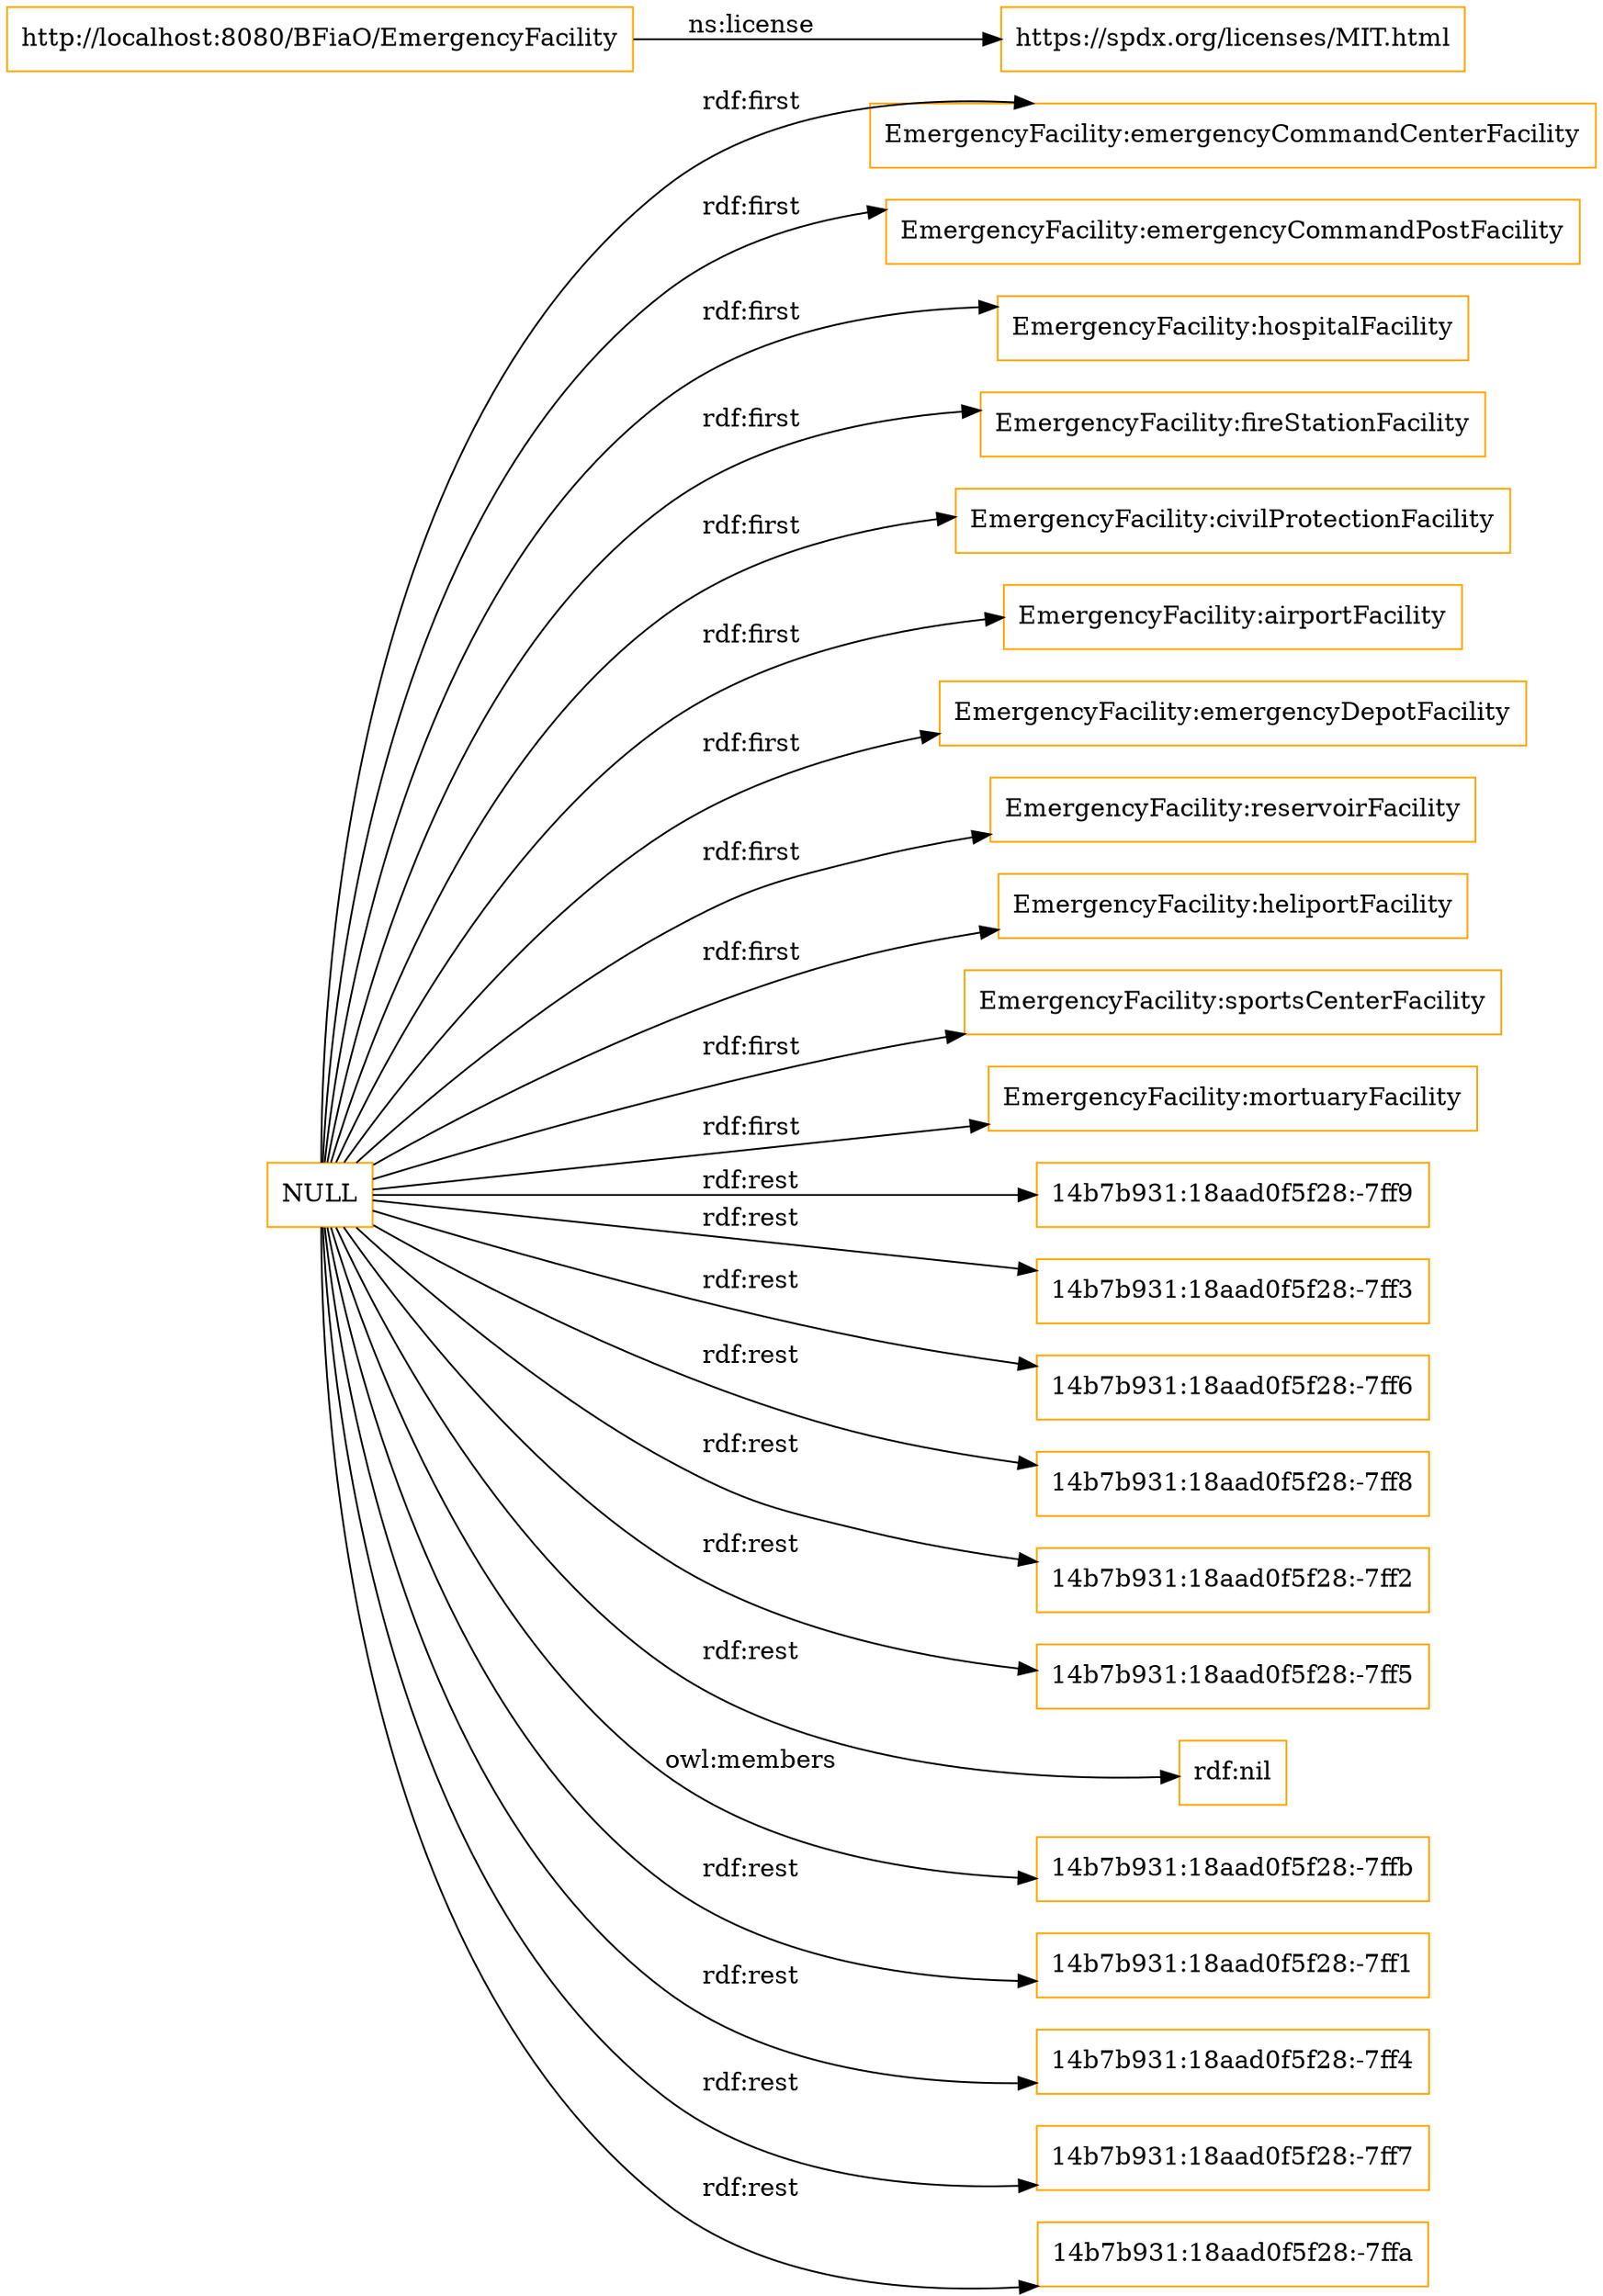 digraph ar2dtool_diagram { 
rankdir=LR;
size="1501"
node [shape = rectangle, color="orange"]; "EmergencyFacility:emergencyCommandCenterFacility" "EmergencyFacility:emergencyCommandPostFacility" "EmergencyFacility:hospitalFacility" "EmergencyFacility:fireStationFacility" "EmergencyFacility:civilProtectionFacility" "EmergencyFacility:airportFacility" "EmergencyFacility:emergencyDepotFacility" "EmergencyFacility:reservoirFacility" "EmergencyFacility:heliportFacility" "EmergencyFacility:sportsCenterFacility" "EmergencyFacility:mortuaryFacility" ; /*classes style*/
	"NULL" -> "EmergencyFacility:civilProtectionFacility" [ label = "rdf:first" ];
	"NULL" -> "EmergencyFacility:emergencyCommandPostFacility" [ label = "rdf:first" ];
	"NULL" -> "14b7b931:18aad0f5f28:-7ff9" [ label = "rdf:rest" ];
	"NULL" -> "14b7b931:18aad0f5f28:-7ff3" [ label = "rdf:rest" ];
	"NULL" -> "14b7b931:18aad0f5f28:-7ff6" [ label = "rdf:rest" ];
	"NULL" -> "EmergencyFacility:emergencyDepotFacility" [ label = "rdf:first" ];
	"NULL" -> "14b7b931:18aad0f5f28:-7ff8" [ label = "rdf:rest" ];
	"NULL" -> "EmergencyFacility:hospitalFacility" [ label = "rdf:first" ];
	"NULL" -> "14b7b931:18aad0f5f28:-7ff2" [ label = "rdf:rest" ];
	"NULL" -> "14b7b931:18aad0f5f28:-7ff5" [ label = "rdf:rest" ];
	"NULL" -> "rdf:nil" [ label = "rdf:rest" ];
	"NULL" -> "EmergencyFacility:airportFacility" [ label = "rdf:first" ];
	"NULL" -> "EmergencyFacility:heliportFacility" [ label = "rdf:first" ];
	"NULL" -> "EmergencyFacility:emergencyCommandCenterFacility" [ label = "rdf:first" ];
	"NULL" -> "EmergencyFacility:fireStationFacility" [ label = "rdf:first" ];
	"NULL" -> "14b7b931:18aad0f5f28:-7ffb" [ label = "owl:members" ];
	"NULL" -> "EmergencyFacility:reservoirFacility" [ label = "rdf:first" ];
	"NULL" -> "14b7b931:18aad0f5f28:-7ff1" [ label = "rdf:rest" ];
	"NULL" -> "14b7b931:18aad0f5f28:-7ff4" [ label = "rdf:rest" ];
	"NULL" -> "14b7b931:18aad0f5f28:-7ff7" [ label = "rdf:rest" ];
	"NULL" -> "EmergencyFacility:mortuaryFacility" [ label = "rdf:first" ];
	"NULL" -> "EmergencyFacility:sportsCenterFacility" [ label = "rdf:first" ];
	"NULL" -> "14b7b931:18aad0f5f28:-7ffa" [ label = "rdf:rest" ];
	"http://localhost:8080/BFiaO/EmergencyFacility" -> "https://spdx.org/licenses/MIT.html" [ label = "ns:license" ];

}
